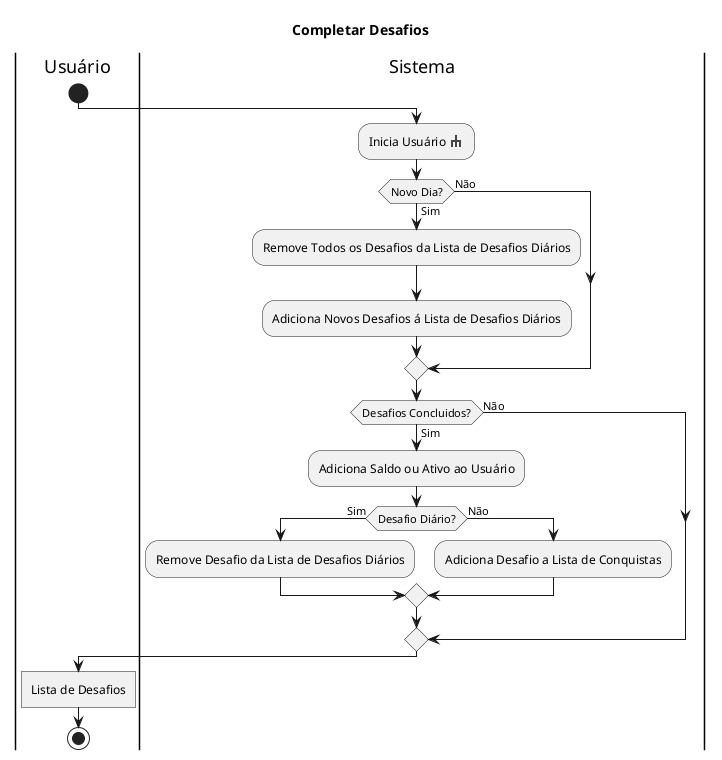 @startuml

sprite $rake [16x16/8] {
0000000000000000
0000000jj0000000
0000000jj0000000
0005555jj5555000
000jjeejjeejj000
000jj00jj00jj000
000jj00jj00jj000
0000000000000000
}

title Completar Desafios

|Usuário|
start
|Sistema|
:Inicia Usuário <$rake>;
if(Novo Dia?) then (Sim)
    :Remove Todos os Desafios da Lista de Desafios Diários;
    :Adiciona Novos Desafios á Lista de Desafios Diários;
else (Não)
endif
if(Desafios Concluidos?) then (Sim)
    :Adiciona Saldo ou Ativo ao Usuário;
    if(Desafio Diário?) then (Sim)
        :Remove Desafio da Lista de Desafios Diários;
    else (Não)
        :Adiciona Desafio a Lista de Conquistas;
    endif
else (Não)
endif
|Usuário|
:Lista de Desafios]
stop

@enduml